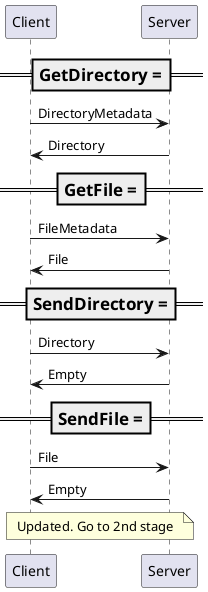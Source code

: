 @startuml

=== GetDirectory ===
Client -> Server: DirectoryMetadata
Server -> Client: Directory

=== GetFile ===
Client -> Server: FileMetadata
Server -> Client: File

=== SendDirectory ===
Client -> Server: Directory
Server -> Client: Empty

=== SendFile ===
Client -> Server: File
Server -> Client: Empty

note over Client, Server
    Updated. Go to 2nd stage
end note

@enduml

' service Server {
'     rpc GetNewId(Empty) returns (GetNewIdResponse)
'     rpc Update(UpdateRequest) returns (UpdateResponse)

'     rpc GetDirectory(DirectoryMetadata) returns (Directory)
'     rpc GetFile(FileMetadata) returns (File)

'     rpc SendDirectory(Directory) returns (Empty)
'     rpc SendFile(File) returns (Empty)
' }